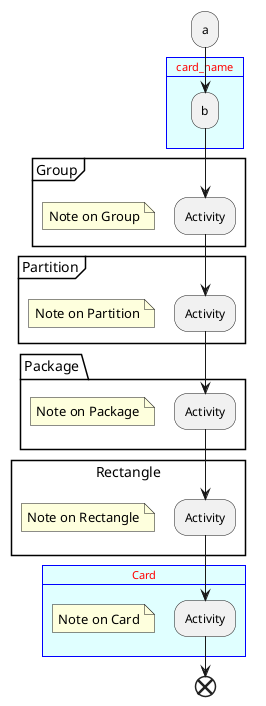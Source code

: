 {
  "sha1": "ccf33njbrfta637gxypx4ar2jpuoqup",
  "insertion": {
    "when": "2024-06-01T09:03:01.235Z",
    "url": "https://forum.plantuml.net/16505/style-partition-group-package-rectangle-activity-diagram",
    "user": "plantuml@gmail.com"
  }
}
@startuml
<style>
card {
  LineColor blue
  BackgroundColor lightCyan
  LineThickness 1.0
  ArrowThickness 0.5
  FontName Arial Narrow
  FontColor red
  FontSize 11
  FontStyle regular
}
</style>

:a;
card card_name {
:b;
}
group Group
  :Activity;
end group
floating note: Note on Group

partition Partition {
  :Activity;
}
floating note: Note on Partition

package Package {
  :Activity;
}
floating note: Note on Package 

rectangle Rectangle {
  :Activity;
}
floating note: Note on Rectangle 

card Card {
  :Activity;
}
floating note: Note on Card
end

@enduml
